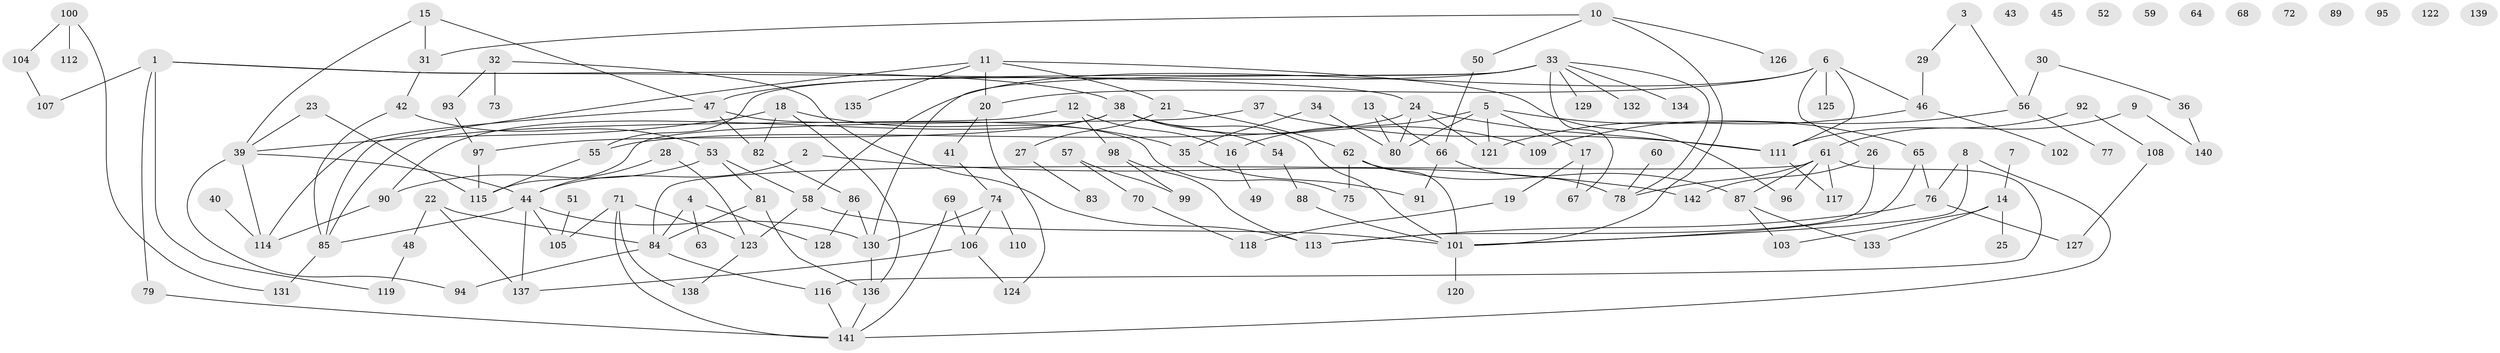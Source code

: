 // coarse degree distribution, {5: 0.08490566037735849, 2: 0.25471698113207547, 6: 0.05660377358490566, 8: 0.02830188679245283, 1: 0.1792452830188679, 3: 0.1509433962264151, 4: 0.10377358490566038, 7: 0.02830188679245283, 11: 0.009433962264150943, 0: 0.10377358490566038}
// Generated by graph-tools (version 1.1) at 2025/23/03/03/25 07:23:29]
// undirected, 142 vertices, 189 edges
graph export_dot {
graph [start="1"]
  node [color=gray90,style=filled];
  1;
  2;
  3;
  4;
  5;
  6;
  7;
  8;
  9;
  10;
  11;
  12;
  13;
  14;
  15;
  16;
  17;
  18;
  19;
  20;
  21;
  22;
  23;
  24;
  25;
  26;
  27;
  28;
  29;
  30;
  31;
  32;
  33;
  34;
  35;
  36;
  37;
  38;
  39;
  40;
  41;
  42;
  43;
  44;
  45;
  46;
  47;
  48;
  49;
  50;
  51;
  52;
  53;
  54;
  55;
  56;
  57;
  58;
  59;
  60;
  61;
  62;
  63;
  64;
  65;
  66;
  67;
  68;
  69;
  70;
  71;
  72;
  73;
  74;
  75;
  76;
  77;
  78;
  79;
  80;
  81;
  82;
  83;
  84;
  85;
  86;
  87;
  88;
  89;
  90;
  91;
  92;
  93;
  94;
  95;
  96;
  97;
  98;
  99;
  100;
  101;
  102;
  103;
  104;
  105;
  106;
  107;
  108;
  109;
  110;
  111;
  112;
  113;
  114;
  115;
  116;
  117;
  118;
  119;
  120;
  121;
  122;
  123;
  124;
  125;
  126;
  127;
  128;
  129;
  130;
  131;
  132;
  133;
  134;
  135;
  136;
  137;
  138;
  139;
  140;
  141;
  142;
  1 -- 24;
  1 -- 38;
  1 -- 79;
  1 -- 107;
  1 -- 119;
  2 -- 44;
  2 -- 142;
  3 -- 29;
  3 -- 56;
  4 -- 63;
  4 -- 84;
  4 -- 128;
  5 -- 16;
  5 -- 17;
  5 -- 65;
  5 -- 80;
  5 -- 121;
  6 -- 20;
  6 -- 26;
  6 -- 46;
  6 -- 58;
  6 -- 111;
  6 -- 125;
  7 -- 14;
  8 -- 76;
  8 -- 101;
  8 -- 141;
  9 -- 61;
  9 -- 140;
  10 -- 31;
  10 -- 50;
  10 -- 101;
  10 -- 126;
  11 -- 20;
  11 -- 21;
  11 -- 85;
  11 -- 96;
  11 -- 135;
  12 -- 16;
  12 -- 85;
  12 -- 98;
  13 -- 66;
  13 -- 80;
  14 -- 25;
  14 -- 103;
  14 -- 133;
  15 -- 31;
  15 -- 39;
  15 -- 47;
  16 -- 49;
  17 -- 19;
  17 -- 67;
  18 -- 35;
  18 -- 39;
  18 -- 82;
  18 -- 136;
  19 -- 118;
  20 -- 41;
  20 -- 124;
  21 -- 27;
  21 -- 62;
  22 -- 48;
  22 -- 84;
  22 -- 137;
  23 -- 39;
  23 -- 115;
  24 -- 55;
  24 -- 80;
  24 -- 111;
  24 -- 121;
  26 -- 113;
  26 -- 142;
  27 -- 83;
  28 -- 44;
  28 -- 123;
  29 -- 46;
  30 -- 36;
  30 -- 56;
  31 -- 42;
  32 -- 73;
  32 -- 93;
  32 -- 113;
  33 -- 47;
  33 -- 55;
  33 -- 67;
  33 -- 78;
  33 -- 129;
  33 -- 130;
  33 -- 132;
  33 -- 134;
  34 -- 35;
  34 -- 80;
  35 -- 91;
  36 -- 140;
  37 -- 111;
  37 -- 115;
  38 -- 54;
  38 -- 90;
  38 -- 97;
  38 -- 101;
  38 -- 109;
  39 -- 44;
  39 -- 94;
  39 -- 114;
  40 -- 114;
  41 -- 74;
  42 -- 53;
  42 -- 85;
  44 -- 85;
  44 -- 105;
  44 -- 130;
  44 -- 137;
  46 -- 102;
  46 -- 121;
  47 -- 75;
  47 -- 82;
  47 -- 114;
  48 -- 119;
  50 -- 66;
  51 -- 105;
  53 -- 58;
  53 -- 81;
  53 -- 90;
  54 -- 88;
  55 -- 115;
  56 -- 77;
  56 -- 109;
  57 -- 70;
  57 -- 99;
  58 -- 101;
  58 -- 123;
  60 -- 78;
  61 -- 78;
  61 -- 84;
  61 -- 87;
  61 -- 96;
  61 -- 116;
  61 -- 117;
  62 -- 75;
  62 -- 87;
  62 -- 101;
  65 -- 76;
  65 -- 101;
  66 -- 78;
  66 -- 91;
  69 -- 106;
  69 -- 141;
  70 -- 118;
  71 -- 105;
  71 -- 123;
  71 -- 138;
  71 -- 141;
  74 -- 106;
  74 -- 110;
  74 -- 130;
  76 -- 113;
  76 -- 127;
  79 -- 141;
  81 -- 84;
  81 -- 136;
  82 -- 86;
  84 -- 94;
  84 -- 116;
  85 -- 131;
  86 -- 128;
  86 -- 130;
  87 -- 103;
  87 -- 133;
  88 -- 101;
  90 -- 114;
  92 -- 108;
  92 -- 111;
  93 -- 97;
  97 -- 115;
  98 -- 99;
  98 -- 113;
  100 -- 104;
  100 -- 112;
  100 -- 131;
  101 -- 120;
  104 -- 107;
  106 -- 124;
  106 -- 137;
  108 -- 127;
  111 -- 117;
  116 -- 141;
  123 -- 138;
  130 -- 136;
  136 -- 141;
}
